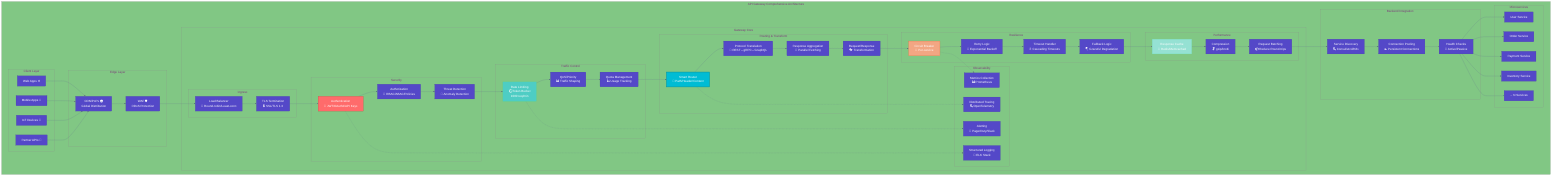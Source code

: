 %%{init: {
  'theme': 'base',
  'themeVariables': {
    'primaryColor': '#5448C8',
    'primaryTextColor': '#fff',
    'primaryBorderColor': '#3f33a6',
    'lineColor': '#64748b',
    'secondaryColor': '#00BCD4',
    'tertiaryColor': '#81c784'
  }
}}%%

graph TB
    subgraph "API Gateway Comprehensive Architecture"
        subgraph "Client Layer"
            WEB[Web Apps 🌐]
            MOB[Mobile Apps 📱]
            IOT[IoT Devices 📡]
            PART[Partner APIs 🤝]
        end
        
        subgraph "Edge Layer"
            CDN[CDN/PoPs 🌍<br/>Global Distribution]
            WAF[WAF 🛡️<br/>DDoS Protection]
        end
        
        subgraph "Gateway Core"
            subgraph "Ingress"
                LB[Load Balancer<br/>🔄 Round-robin/Least-conn]
                TLS[TLS Termination<br/>🔒 SSL/TLS 1.3]
            end
            
            subgraph "Security"
                AUTH[Authentication<br/>🔐 JWT/OAuth2/API Keys]
                AUTHZ[Authorization<br/>👮 RBAC/ABAC/Policies]
                THREAT[Threat Detection<br/>🚨 Anomaly Detection]
            end
            
            subgraph "Traffic Control"
                RL[Rate Limiting<br/>⏱️ Token Bucket<br/>1000 req/min]
                QOS[QoS/Priority<br/>📊 Traffic Shaping]
                QUOTA[Quota Management<br/>📈 Usage Tracking]
            end
            
            subgraph "Routing & Transform"
                ROUTE[Smart Router<br/>🧭 Path/Header/Content]
                TRANS[Protocol Translation<br/>🔄 REST↔gRPC↔GraphQL]
                AGG[Response Aggregation<br/>🔗 Parallel Fetching]
                ADAPT[Request/Response<br/>🎭 Transformation]
            end
            
            subgraph "Resilience"
                CB[Circuit Breaker<br/>🔌 Per-service]
                RETRY[Retry Logic<br/>🔁 Exponential Backoff]
                TIMEOUT[Timeout Handler<br/>⏰ Cascading Timeouts]
                FALLBACK[Fallback Logic<br/>🪂 Graceful Degradation]
            end
            
            subgraph "Performance"
                CACHE[Response Cache<br/>💾 Redis/Memcached]
                COMP[Compression<br/>🗜️ gzip/brotli]
                BATCH[Request Batching<br/>📦 Reduce Round-trips]
            end
            
            subgraph "Observability"
                TRACE[Distributed Tracing<br/>🔍 OpenTelemetry]
                METRIC[Metrics Collection<br/>📊 Prometheus]
                LOG[Structured Logging<br/>📝 ELK Stack]
                ALERT[Alerting<br/>🚨 PagerDuty/Slack]
            end
        end
        
        subgraph "Backend Integration"
            SD[Service Discovery<br/>🔍 Consul/etcd/K8s]
            POOL[Connection Pooling<br/>🏊 Persistent Connections]
            HEALTH[Health Checks<br/>💚 Active/Passive]
        end
        
        subgraph "Microservices"
            MS1[User Service]
            MS2[Order Service]
            MS3[Payment Service]
            MS4[Inventory Service]
            MSN[... N Services]
        end
        
        %% Connections
        WEB --> CDN
        MOB --> CDN
        IOT --> CDN
        PART --> CDN
        
        CDN --> WAF
        WAF --> LB
        LB --> TLS
        TLS --> AUTH
        AUTH --> AUTHZ
        AUTHZ --> THREAT
        THREAT --> RL
        RL --> QOS
        QOS --> QUOTA
        QUOTA --> ROUTE
        ROUTE --> TRANS
        TRANS --> AGG
        AGG --> ADAPT
        ADAPT --> CB
        CB --> RETRY
        RETRY --> TIMEOUT
        TIMEOUT --> FALLBACK
        FALLBACK --> CACHE
        CACHE --> COMP
        COMP --> BATCH
        BATCH --> SD
        SD --> POOL
        POOL --> HEALTH
        HEALTH --> MS1
        HEALTH --> MS2
        HEALTH --> MS3
        HEALTH --> MS4
        HEALTH --> MSN
        
        %% Observability connections (dotted)
        ROUTE -.-> TRACE
        CB -.-> METRIC
        AUTH -.-> LOG
        RL -.-> ALERT
    end
    
    style AUTH fill:#ff6b6b,stroke:#c92a2a
    style RL fill:#4ecdc4,stroke:#38d9a9
    style CACHE fill:#95e1d3,stroke:#63e6be
    style CB fill:#f3a683,stroke:#ee5a24
    style ROUTE fill:#00BCD4,stroke:#0097a7,stroke-width:3px